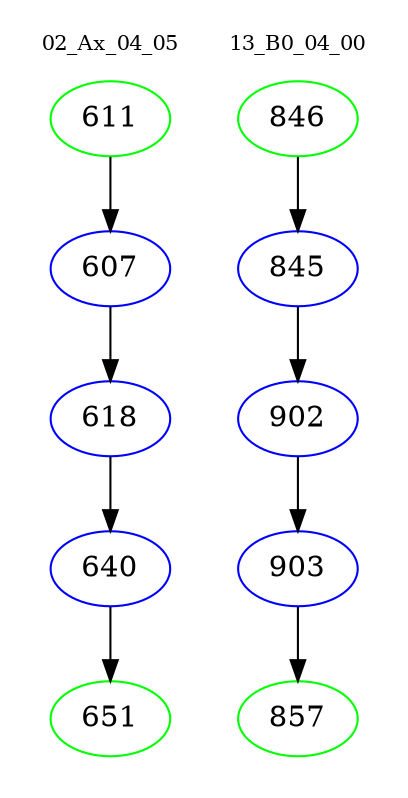 digraph{
subgraph cluster_0 {
color = white
label = "02_Ax_04_05";
fontsize=10;
T0_611 [label="611", color="green"]
T0_611 -> T0_607 [color="black"]
T0_607 [label="607", color="blue"]
T0_607 -> T0_618 [color="black"]
T0_618 [label="618", color="blue"]
T0_618 -> T0_640 [color="black"]
T0_640 [label="640", color="blue"]
T0_640 -> T0_651 [color="black"]
T0_651 [label="651", color="green"]
}
subgraph cluster_1 {
color = white
label = "13_B0_04_00";
fontsize=10;
T1_846 [label="846", color="green"]
T1_846 -> T1_845 [color="black"]
T1_845 [label="845", color="blue"]
T1_845 -> T1_902 [color="black"]
T1_902 [label="902", color="blue"]
T1_902 -> T1_903 [color="black"]
T1_903 [label="903", color="blue"]
T1_903 -> T1_857 [color="black"]
T1_857 [label="857", color="green"]
}
}
